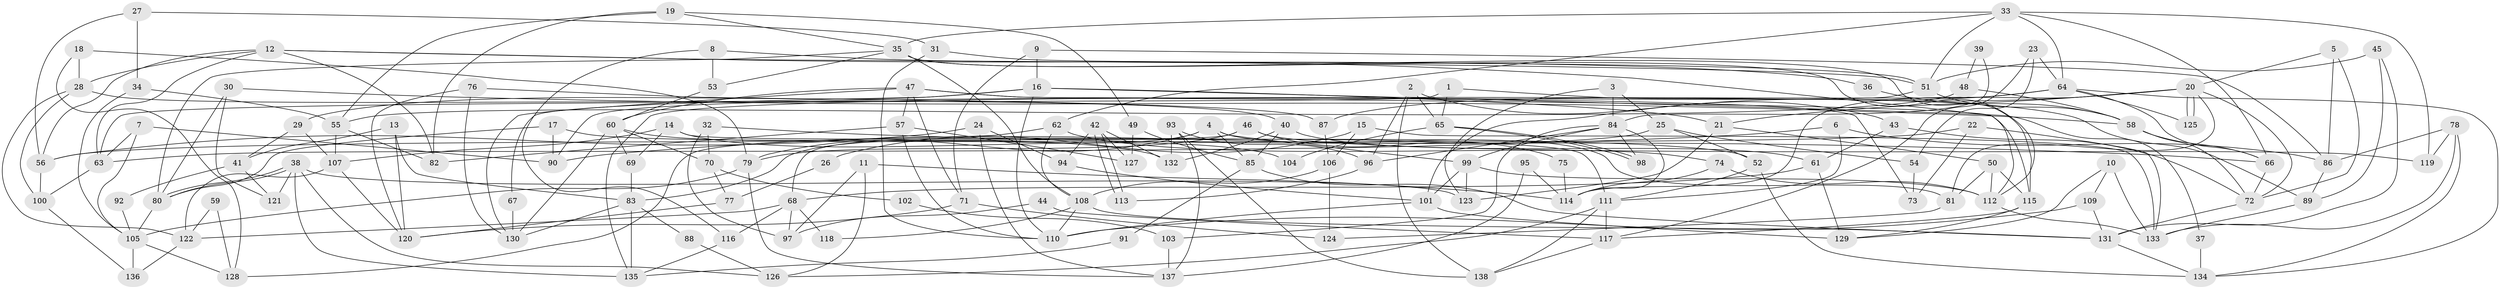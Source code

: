// Generated by graph-tools (version 1.1) at 2025/26/03/09/25 03:26:17]
// undirected, 138 vertices, 276 edges
graph export_dot {
graph [start="1"]
  node [color=gray90,style=filled];
  1;
  2;
  3;
  4;
  5;
  6;
  7;
  8;
  9;
  10;
  11;
  12;
  13;
  14;
  15;
  16;
  17;
  18;
  19;
  20;
  21;
  22;
  23;
  24;
  25;
  26;
  27;
  28;
  29;
  30;
  31;
  32;
  33;
  34;
  35;
  36;
  37;
  38;
  39;
  40;
  41;
  42;
  43;
  44;
  45;
  46;
  47;
  48;
  49;
  50;
  51;
  52;
  53;
  54;
  55;
  56;
  57;
  58;
  59;
  60;
  61;
  62;
  63;
  64;
  65;
  66;
  67;
  68;
  69;
  70;
  71;
  72;
  73;
  74;
  75;
  76;
  77;
  78;
  79;
  80;
  81;
  82;
  83;
  84;
  85;
  86;
  87;
  88;
  89;
  90;
  91;
  92;
  93;
  94;
  95;
  96;
  97;
  98;
  99;
  100;
  101;
  102;
  103;
  104;
  105;
  106;
  107;
  108;
  109;
  110;
  111;
  112;
  113;
  114;
  115;
  116;
  117;
  118;
  119;
  120;
  121;
  122;
  123;
  124;
  125;
  126;
  127;
  128;
  129;
  130;
  131;
  132;
  133;
  134;
  135;
  136;
  137;
  138;
  1 -- 65;
  1 -- 63;
  1 -- 89;
  2 -- 43;
  2 -- 96;
  2 -- 65;
  2 -- 138;
  3 -- 84;
  3 -- 123;
  3 -- 25;
  4 -- 83;
  4 -- 81;
  4 -- 79;
  4 -- 85;
  4 -- 99;
  5 -- 20;
  5 -- 86;
  5 -- 72;
  6 -- 111;
  6 -- 90;
  6 -- 86;
  7 -- 63;
  7 -- 105;
  7 -- 90;
  8 -- 116;
  8 -- 53;
  8 -- 36;
  9 -- 86;
  9 -- 71;
  9 -- 16;
  10 -- 133;
  10 -- 109;
  10 -- 129;
  11 -- 126;
  11 -- 114;
  11 -- 97;
  12 -- 51;
  12 -- 112;
  12 -- 28;
  12 -- 56;
  12 -- 63;
  12 -- 82;
  13 -- 83;
  13 -- 120;
  13 -- 41;
  14 -- 69;
  14 -- 107;
  14 -- 104;
  14 -- 111;
  15 -- 133;
  15 -- 106;
  15 -- 26;
  16 -- 21;
  16 -- 29;
  16 -- 37;
  16 -- 67;
  16 -- 110;
  17 -- 52;
  17 -- 80;
  17 -- 90;
  18 -- 79;
  18 -- 128;
  18 -- 28;
  19 -- 49;
  19 -- 35;
  19 -- 55;
  19 -- 82;
  20 -- 72;
  20 -- 125;
  20 -- 125;
  20 -- 21;
  20 -- 81;
  20 -- 101;
  20 -- 114;
  21 -- 123;
  21 -- 50;
  22 -- 133;
  22 -- 56;
  22 -- 73;
  23 -- 54;
  23 -- 117;
  23 -- 64;
  24 -- 56;
  24 -- 94;
  24 -- 137;
  25 -- 52;
  25 -- 54;
  25 -- 63;
  26 -- 77;
  27 -- 31;
  27 -- 56;
  27 -- 34;
  28 -- 40;
  28 -- 100;
  28 -- 122;
  29 -- 107;
  29 -- 41;
  30 -- 80;
  30 -- 58;
  30 -- 121;
  31 -- 110;
  31 -- 51;
  32 -- 66;
  32 -- 97;
  32 -- 70;
  33 -- 64;
  33 -- 66;
  33 -- 35;
  33 -- 51;
  33 -- 62;
  33 -- 119;
  34 -- 55;
  34 -- 105;
  35 -- 80;
  35 -- 53;
  35 -- 108;
  35 -- 112;
  35 -- 115;
  36 -- 58;
  37 -- 134;
  38 -- 80;
  38 -- 80;
  38 -- 121;
  38 -- 123;
  38 -- 126;
  38 -- 135;
  39 -- 48;
  39 -- 84;
  40 -- 85;
  40 -- 61;
  40 -- 132;
  41 -- 92;
  41 -- 121;
  42 -- 132;
  42 -- 113;
  42 -- 113;
  42 -- 94;
  42 -- 127;
  43 -- 61;
  43 -- 72;
  44 -- 117;
  44 -- 97;
  45 -- 89;
  45 -- 51;
  45 -- 131;
  46 -- 68;
  46 -- 119;
  46 -- 75;
  46 -- 79;
  47 -- 115;
  47 -- 57;
  47 -- 60;
  47 -- 71;
  47 -- 73;
  47 -- 130;
  48 -- 58;
  48 -- 55;
  49 -- 85;
  49 -- 127;
  50 -- 112;
  50 -- 81;
  50 -- 115;
  51 -- 90;
  51 -- 58;
  52 -- 134;
  52 -- 111;
  53 -- 60;
  54 -- 73;
  55 -- 82;
  55 -- 107;
  56 -- 100;
  57 -- 110;
  57 -- 82;
  57 -- 127;
  58 -- 72;
  58 -- 66;
  59 -- 128;
  59 -- 122;
  60 -- 132;
  60 -- 69;
  60 -- 70;
  60 -- 130;
  61 -- 129;
  61 -- 68;
  62 -- 108;
  62 -- 74;
  62 -- 128;
  63 -- 100;
  64 -- 66;
  64 -- 87;
  64 -- 125;
  64 -- 134;
  64 -- 135;
  65 -- 98;
  65 -- 98;
  65 -- 104;
  66 -- 72;
  67 -- 130;
  68 -- 122;
  68 -- 97;
  68 -- 116;
  68 -- 118;
  69 -- 83;
  70 -- 77;
  70 -- 102;
  71 -- 124;
  71 -- 120;
  72 -- 131;
  74 -- 112;
  74 -- 114;
  75 -- 114;
  76 -- 120;
  76 -- 130;
  76 -- 87;
  77 -- 120;
  78 -- 134;
  78 -- 86;
  78 -- 119;
  78 -- 133;
  79 -- 105;
  79 -- 137;
  80 -- 105;
  81 -- 124;
  83 -- 135;
  83 -- 130;
  83 -- 88;
  84 -- 99;
  84 -- 114;
  84 -- 96;
  84 -- 98;
  84 -- 103;
  85 -- 131;
  85 -- 91;
  86 -- 89;
  87 -- 106;
  88 -- 126;
  89 -- 133;
  91 -- 135;
  92 -- 105;
  93 -- 138;
  93 -- 137;
  93 -- 96;
  93 -- 132;
  94 -- 101;
  95 -- 137;
  95 -- 114;
  96 -- 113;
  99 -- 101;
  99 -- 112;
  99 -- 123;
  100 -- 136;
  101 -- 129;
  101 -- 110;
  102 -- 103;
  103 -- 137;
  105 -- 128;
  105 -- 136;
  106 -- 108;
  106 -- 124;
  107 -- 122;
  107 -- 120;
  108 -- 110;
  108 -- 118;
  108 -- 131;
  109 -- 110;
  109 -- 131;
  111 -- 117;
  111 -- 126;
  111 -- 138;
  112 -- 133;
  115 -- 117;
  115 -- 129;
  116 -- 135;
  117 -- 138;
  122 -- 136;
  131 -- 134;
}
